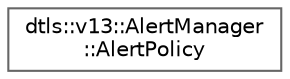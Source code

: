 digraph "Graphical Class Hierarchy"
{
 // LATEX_PDF_SIZE
  bgcolor="transparent";
  edge [fontname=Helvetica,fontsize=10,labelfontname=Helvetica,labelfontsize=10];
  node [fontname=Helvetica,fontsize=10,shape=box,height=0.2,width=0.4];
  rankdir="LR";
  Node0 [id="Node000000",label="dtls::v13::AlertManager\l::AlertPolicy",height=0.2,width=0.4,color="grey40", fillcolor="white", style="filled",URL="$structdtls_1_1v13_1_1AlertManager_1_1AlertPolicy.html",tooltip=" "];
}
